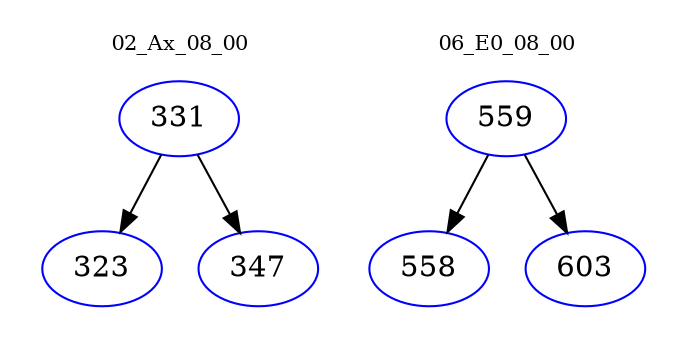 digraph{
subgraph cluster_0 {
color = white
label = "02_Ax_08_00";
fontsize=10;
T0_331 [label="331", color="blue"]
T0_331 -> T0_323 [color="black"]
T0_323 [label="323", color="blue"]
T0_331 -> T0_347 [color="black"]
T0_347 [label="347", color="blue"]
}
subgraph cluster_1 {
color = white
label = "06_E0_08_00";
fontsize=10;
T1_559 [label="559", color="blue"]
T1_559 -> T1_558 [color="black"]
T1_558 [label="558", color="blue"]
T1_559 -> T1_603 [color="black"]
T1_603 [label="603", color="blue"]
}
}
